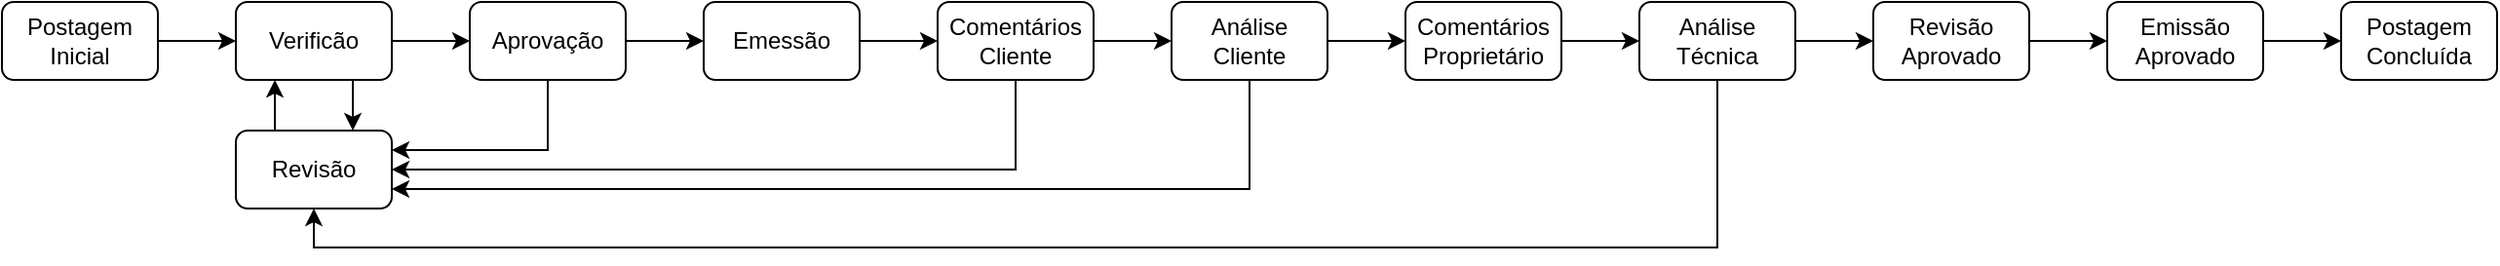 <mxfile version="28.2.5">
  <diagram name="Página-1" id="plLOUN3M6H8fUQBdUBBy">
    <mxGraphModel dx="2178" dy="1131" grid="0" gridSize="10" guides="1" tooltips="1" connect="1" arrows="1" fold="1" page="0" pageScale="1" pageWidth="1169" pageHeight="827" math="0" shadow="0">
      <root>
        <mxCell id="0" />
        <mxCell id="1" parent="0" />
        <mxCell id="EY71eygcpZmccbt1ihIs-49" value="" style="edgeStyle=orthogonalEdgeStyle;rounded=0;orthogonalLoop=1;jettySize=auto;html=1;fontFamily=Helvetica;fontSize=12;fontColor=default;" edge="1" parent="1" source="EY71eygcpZmccbt1ihIs-33" target="EY71eygcpZmccbt1ihIs-48">
          <mxGeometry relative="1" as="geometry" />
        </mxCell>
        <mxCell id="EY71eygcpZmccbt1ihIs-33" value="Postagem Inicial" style="whiteSpace=wrap;html=1;aspect=fixed;align=center;verticalAlign=middle;fontFamily=Helvetica;fontSize=12;fillColor=none;rounded=1;glass=0;rotation=0;" vertex="1" parent="1">
          <mxGeometry x="200" y="394" width="80" height="40" as="geometry" />
        </mxCell>
        <mxCell id="EY71eygcpZmccbt1ihIs-52" style="edgeStyle=orthogonalEdgeStyle;rounded=0;orthogonalLoop=1;jettySize=auto;html=1;exitX=0.25;exitY=0;exitDx=0;exitDy=0;entryX=0.25;entryY=1;entryDx=0;entryDy=0;fontFamily=Helvetica;fontSize=12;fontColor=default;" edge="1" parent="1" source="EY71eygcpZmccbt1ihIs-43" target="EY71eygcpZmccbt1ihIs-48">
          <mxGeometry relative="1" as="geometry" />
        </mxCell>
        <mxCell id="EY71eygcpZmccbt1ihIs-43" value="Revisão" style="whiteSpace=wrap;html=1;aspect=fixed;align=center;verticalAlign=middle;fontFamily=Helvetica;fontSize=12;fillColor=none;rounded=1;glass=0;rotation=0;" vertex="1" parent="1">
          <mxGeometry x="320" y="460" width="80" height="40" as="geometry" />
        </mxCell>
        <mxCell id="EY71eygcpZmccbt1ihIs-51" style="edgeStyle=orthogonalEdgeStyle;rounded=0;orthogonalLoop=1;jettySize=auto;html=1;exitX=0.75;exitY=1;exitDx=0;exitDy=0;entryX=0.75;entryY=0;entryDx=0;entryDy=0;fontFamily=Helvetica;fontSize=12;fontColor=default;" edge="1" parent="1" source="EY71eygcpZmccbt1ihIs-48" target="EY71eygcpZmccbt1ihIs-43">
          <mxGeometry relative="1" as="geometry" />
        </mxCell>
        <mxCell id="EY71eygcpZmccbt1ihIs-54" value="" style="edgeStyle=orthogonalEdgeStyle;rounded=0;orthogonalLoop=1;jettySize=auto;html=1;fontFamily=Helvetica;fontSize=12;fontColor=default;strokeColor=default;align=center;verticalAlign=middle;labelBackgroundColor=default;endArrow=classic;" edge="1" parent="1" source="EY71eygcpZmccbt1ihIs-48" target="EY71eygcpZmccbt1ihIs-53">
          <mxGeometry relative="1" as="geometry" />
        </mxCell>
        <mxCell id="EY71eygcpZmccbt1ihIs-48" value="Verificão" style="whiteSpace=wrap;html=1;aspect=fixed;align=center;verticalAlign=middle;fontFamily=Helvetica;fontSize=12;fillColor=none;rounded=1;glass=0;rotation=0;" vertex="1" parent="1">
          <mxGeometry x="320" y="394" width="80" height="40" as="geometry" />
        </mxCell>
        <mxCell id="EY71eygcpZmccbt1ihIs-56" value="" style="edgeStyle=orthogonalEdgeStyle;rounded=0;orthogonalLoop=1;jettySize=auto;html=1;fontFamily=Helvetica;fontSize=12;fontColor=default;startSize=6;endSize=6;flowAnimation=0;startFillColor=#000000;snapToPoint=0;" edge="1" parent="1" source="EY71eygcpZmccbt1ihIs-53" target="EY71eygcpZmccbt1ihIs-55">
          <mxGeometry relative="1" as="geometry" />
        </mxCell>
        <mxCell id="EY71eygcpZmccbt1ihIs-59" style="edgeStyle=orthogonalEdgeStyle;rounded=0;orthogonalLoop=1;jettySize=auto;html=1;exitX=0.5;exitY=1;exitDx=0;exitDy=0;entryX=1;entryY=0.25;entryDx=0;entryDy=0;fontFamily=Helvetica;fontSize=12;fontColor=default;" edge="1" parent="1" source="EY71eygcpZmccbt1ihIs-53" target="EY71eygcpZmccbt1ihIs-43">
          <mxGeometry relative="1" as="geometry" />
        </mxCell>
        <mxCell id="EY71eygcpZmccbt1ihIs-53" value="Aprovação" style="whiteSpace=wrap;html=1;aspect=fixed;align=center;verticalAlign=middle;fontFamily=Helvetica;fontSize=12;fillColor=none;rounded=1;glass=0;rotation=0;" vertex="1" parent="1">
          <mxGeometry x="440" y="394" width="80" height="40" as="geometry" />
        </mxCell>
        <mxCell id="EY71eygcpZmccbt1ihIs-61" value="" style="edgeStyle=orthogonalEdgeStyle;rounded=0;orthogonalLoop=1;jettySize=auto;html=1;fontFamily=Helvetica;fontSize=12;fontColor=default;" edge="1" parent="1" source="EY71eygcpZmccbt1ihIs-55" target="EY71eygcpZmccbt1ihIs-60">
          <mxGeometry relative="1" as="geometry" />
        </mxCell>
        <mxCell id="EY71eygcpZmccbt1ihIs-55" value="Emessão" style="whiteSpace=wrap;html=1;aspect=fixed;align=center;verticalAlign=middle;fontFamily=Helvetica;fontSize=12;fillColor=none;rounded=1;glass=0;rotation=0;" vertex="1" parent="1">
          <mxGeometry x="560" y="394" width="80" height="40" as="geometry" />
        </mxCell>
        <mxCell id="EY71eygcpZmccbt1ihIs-62" style="edgeStyle=orthogonalEdgeStyle;rounded=0;orthogonalLoop=1;jettySize=auto;html=1;exitX=0.5;exitY=1;exitDx=0;exitDy=0;entryX=1;entryY=0.5;entryDx=0;entryDy=0;fontFamily=Helvetica;fontSize=12;fontColor=default;" edge="1" parent="1" source="EY71eygcpZmccbt1ihIs-60" target="EY71eygcpZmccbt1ihIs-43">
          <mxGeometry relative="1" as="geometry" />
        </mxCell>
        <mxCell id="EY71eygcpZmccbt1ihIs-64" value="" style="edgeStyle=orthogonalEdgeStyle;rounded=0;orthogonalLoop=1;jettySize=auto;html=1;fontFamily=Helvetica;fontSize=12;fontColor=default;" edge="1" parent="1" source="EY71eygcpZmccbt1ihIs-60" target="EY71eygcpZmccbt1ihIs-63">
          <mxGeometry relative="1" as="geometry" />
        </mxCell>
        <mxCell id="EY71eygcpZmccbt1ihIs-60" value="Comentários Cliente" style="whiteSpace=wrap;html=1;aspect=fixed;align=center;verticalAlign=middle;fontFamily=Helvetica;fontSize=12;fillColor=none;rounded=1;glass=0;rotation=0;" vertex="1" parent="1">
          <mxGeometry x="680" y="394" width="80" height="40" as="geometry" />
        </mxCell>
        <mxCell id="EY71eygcpZmccbt1ihIs-65" style="edgeStyle=orthogonalEdgeStyle;rounded=0;orthogonalLoop=1;jettySize=auto;html=1;exitX=0.5;exitY=1;exitDx=0;exitDy=0;entryX=1;entryY=0.75;entryDx=0;entryDy=0;fontFamily=Helvetica;fontSize=12;fontColor=default;" edge="1" parent="1" source="EY71eygcpZmccbt1ihIs-63" target="EY71eygcpZmccbt1ihIs-43">
          <mxGeometry relative="1" as="geometry" />
        </mxCell>
        <mxCell id="EY71eygcpZmccbt1ihIs-67" value="" style="edgeStyle=orthogonalEdgeStyle;rounded=0;orthogonalLoop=1;jettySize=auto;html=1;fontFamily=Helvetica;fontSize=12;fontColor=default;" edge="1" parent="1" source="EY71eygcpZmccbt1ihIs-63" target="EY71eygcpZmccbt1ihIs-66">
          <mxGeometry relative="1" as="geometry" />
        </mxCell>
        <mxCell id="EY71eygcpZmccbt1ihIs-63" value="Análise Cliente" style="whiteSpace=wrap;html=1;aspect=fixed;align=center;verticalAlign=middle;fontFamily=Helvetica;fontSize=12;fillColor=none;rounded=1;glass=0;rotation=0;" vertex="1" parent="1">
          <mxGeometry x="800" y="394" width="80" height="40" as="geometry" />
        </mxCell>
        <mxCell id="EY71eygcpZmccbt1ihIs-69" value="" style="edgeStyle=orthogonalEdgeStyle;rounded=0;orthogonalLoop=1;jettySize=auto;html=1;fontFamily=Helvetica;fontSize=12;fontColor=default;" edge="1" parent="1" source="EY71eygcpZmccbt1ihIs-66" target="EY71eygcpZmccbt1ihIs-68">
          <mxGeometry relative="1" as="geometry" />
        </mxCell>
        <mxCell id="EY71eygcpZmccbt1ihIs-66" value="Comentários Proprietário" style="whiteSpace=wrap;html=1;aspect=fixed;align=center;verticalAlign=middle;fontFamily=Helvetica;fontSize=12;fillColor=none;rounded=1;glass=0;rotation=0;" vertex="1" parent="1">
          <mxGeometry x="920" y="394" width="80" height="40" as="geometry" />
        </mxCell>
        <mxCell id="EY71eygcpZmccbt1ihIs-72" value="" style="edgeStyle=orthogonalEdgeStyle;rounded=0;orthogonalLoop=1;jettySize=auto;html=1;fontFamily=Helvetica;fontSize=12;fontColor=default;" edge="1" parent="1" source="EY71eygcpZmccbt1ihIs-68" target="EY71eygcpZmccbt1ihIs-71">
          <mxGeometry relative="1" as="geometry" />
        </mxCell>
        <mxCell id="EY71eygcpZmccbt1ihIs-73" style="edgeStyle=orthogonalEdgeStyle;rounded=0;orthogonalLoop=1;jettySize=auto;html=1;exitX=0.5;exitY=1;exitDx=0;exitDy=0;entryX=0.5;entryY=1;entryDx=0;entryDy=0;fontFamily=Helvetica;fontSize=12;fontColor=default;" edge="1" parent="1" source="EY71eygcpZmccbt1ihIs-68" target="EY71eygcpZmccbt1ihIs-43">
          <mxGeometry relative="1" as="geometry" />
        </mxCell>
        <mxCell id="EY71eygcpZmccbt1ihIs-68" value="Análise Técnica" style="whiteSpace=wrap;html=1;aspect=fixed;align=center;verticalAlign=middle;fontFamily=Helvetica;fontSize=12;fillColor=none;rounded=1;glass=0;rotation=0;" vertex="1" parent="1">
          <mxGeometry x="1040" y="394" width="80" height="40" as="geometry" />
        </mxCell>
        <mxCell id="EY71eygcpZmccbt1ihIs-76" value="" style="edgeStyle=orthogonalEdgeStyle;rounded=0;orthogonalLoop=1;jettySize=auto;html=1;fontFamily=Helvetica;fontSize=12;fontColor=default;" edge="1" parent="1" source="EY71eygcpZmccbt1ihIs-71" target="EY71eygcpZmccbt1ihIs-75">
          <mxGeometry relative="1" as="geometry" />
        </mxCell>
        <mxCell id="EY71eygcpZmccbt1ihIs-71" value="Revisão Aprovado" style="whiteSpace=wrap;html=1;aspect=fixed;align=center;verticalAlign=middle;fontFamily=Helvetica;fontSize=12;fillColor=none;rounded=1;glass=0;rotation=0;" vertex="1" parent="1">
          <mxGeometry x="1160" y="394" width="80" height="40" as="geometry" />
        </mxCell>
        <mxCell id="EY71eygcpZmccbt1ihIs-78" value="" style="edgeStyle=orthogonalEdgeStyle;rounded=0;orthogonalLoop=1;jettySize=auto;html=1;fontFamily=Helvetica;fontSize=12;fontColor=default;" edge="1" parent="1" source="EY71eygcpZmccbt1ihIs-75" target="EY71eygcpZmccbt1ihIs-77">
          <mxGeometry relative="1" as="geometry" />
        </mxCell>
        <mxCell id="EY71eygcpZmccbt1ihIs-75" value="Emissão Aprovado" style="whiteSpace=wrap;html=1;aspect=fixed;align=center;verticalAlign=middle;fontFamily=Helvetica;fontSize=12;fillColor=none;rounded=1;glass=0;rotation=0;" vertex="1" parent="1">
          <mxGeometry x="1280" y="394" width="80" height="40" as="geometry" />
        </mxCell>
        <mxCell id="EY71eygcpZmccbt1ihIs-77" value="Postagem Concluída" style="whiteSpace=wrap;html=1;aspect=fixed;align=center;verticalAlign=middle;fontFamily=Helvetica;fontSize=12;fillColor=none;rounded=1;glass=0;rotation=0;" vertex="1" parent="1">
          <mxGeometry x="1400" y="394" width="80" height="40" as="geometry" />
        </mxCell>
      </root>
    </mxGraphModel>
  </diagram>
</mxfile>
